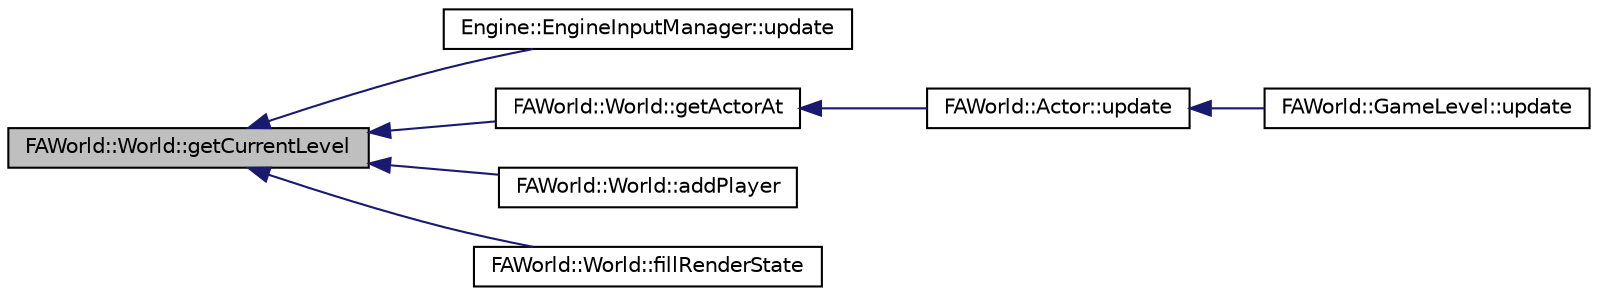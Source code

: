digraph G
{
  edge [fontname="Helvetica",fontsize="10",labelfontname="Helvetica",labelfontsize="10"];
  node [fontname="Helvetica",fontsize="10",shape=record];
  rankdir="LR";
  Node1 [label="FAWorld::World::getCurrentLevel",height=0.2,width=0.4,color="black", fillcolor="grey75", style="filled" fontcolor="black"];
  Node1 -> Node2 [dir="back",color="midnightblue",fontsize="10",style="solid",fontname="Helvetica"];
  Node2 [label="Engine::EngineInputManager::update",height=0.2,width=0.4,color="black", fillcolor="white", style="filled",URL="$class_engine_1_1_engine_input_manager.html#a9e498a09e866f109b2d59d371f390ad6"];
  Node1 -> Node3 [dir="back",color="midnightblue",fontsize="10",style="solid",fontname="Helvetica"];
  Node3 [label="FAWorld::World::getActorAt",height=0.2,width=0.4,color="black", fillcolor="white", style="filled",URL="$class_f_a_world_1_1_world.html#a232923bf93809b892f0e295ea678d395"];
  Node3 -> Node4 [dir="back",color="midnightblue",fontsize="10",style="solid",fontname="Helvetica"];
  Node4 [label="FAWorld::Actor::update",height=0.2,width=0.4,color="black", fillcolor="white", style="filled",URL="$class_f_a_world_1_1_actor.html#a210d7366b718ee9366442a98f940d083"];
  Node4 -> Node5 [dir="back",color="midnightblue",fontsize="10",style="solid",fontname="Helvetica"];
  Node5 [label="FAWorld::GameLevel::update",height=0.2,width=0.4,color="black", fillcolor="white", style="filled",URL="$class_f_a_world_1_1_game_level.html#a78e4db23f4a198945e69fced2b8d8e9d"];
  Node1 -> Node6 [dir="back",color="midnightblue",fontsize="10",style="solid",fontname="Helvetica"];
  Node6 [label="FAWorld::World::addPlayer",height=0.2,width=0.4,color="black", fillcolor="white", style="filled",URL="$class_f_a_world_1_1_world.html#a9fd40c5d4166912a99821e2b58deb88d"];
  Node1 -> Node7 [dir="back",color="midnightblue",fontsize="10",style="solid",fontname="Helvetica"];
  Node7 [label="FAWorld::World::fillRenderState",height=0.2,width=0.4,color="black", fillcolor="white", style="filled",URL="$class_f_a_world_1_1_world.html#a5afbd524390014b824643a3430395196"];
}
